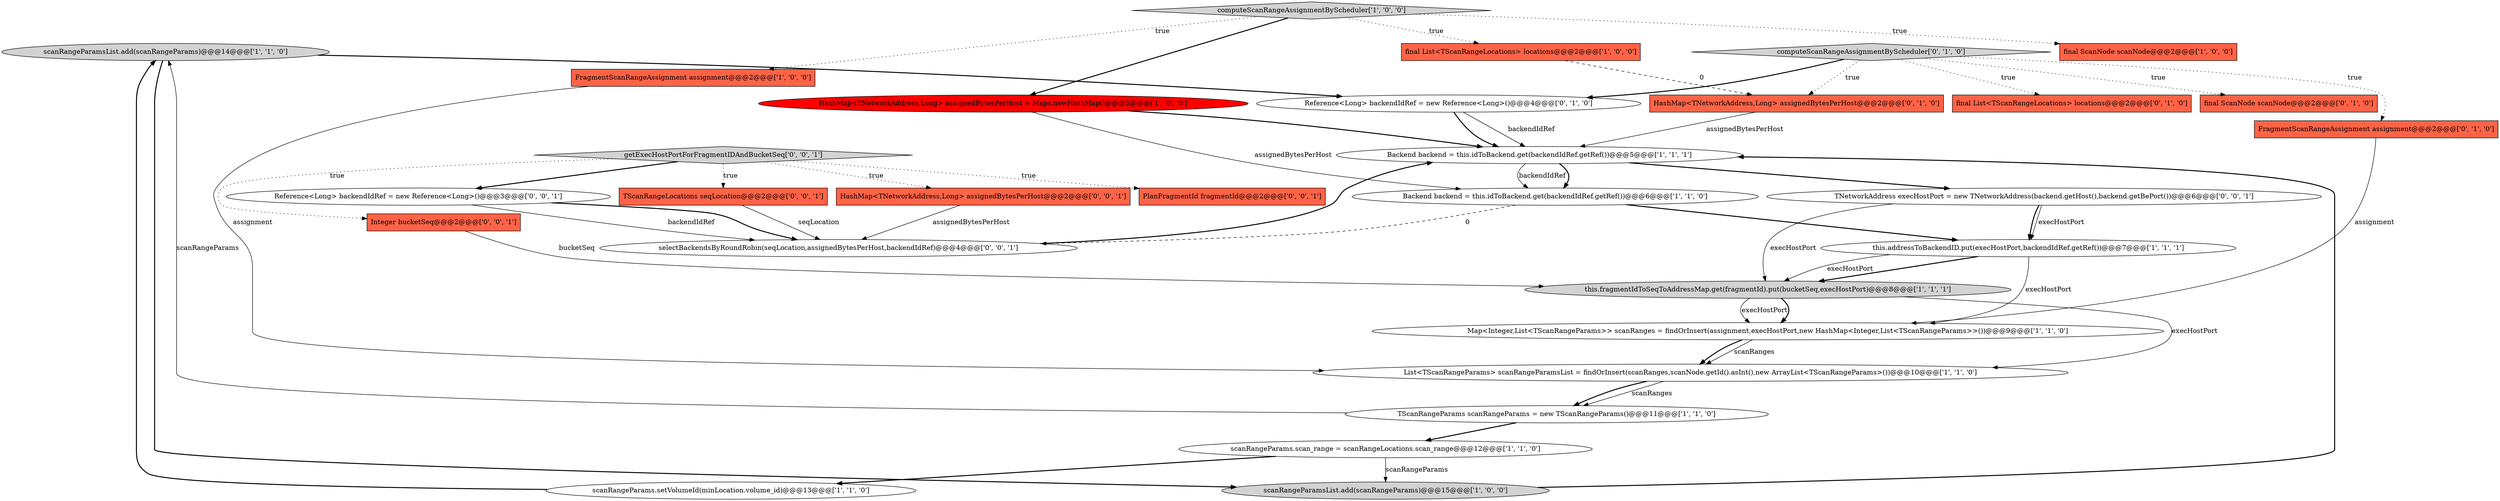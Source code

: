 digraph {
1 [style = filled, label = "scanRangeParamsList.add(scanRangeParams)@@@14@@@['1', '1', '0']", fillcolor = lightgray, shape = ellipse image = "AAA0AAABBB1BBB"];
10 [style = filled, label = "final ScanNode scanNode@@@2@@@['1', '0', '0']", fillcolor = tomato, shape = box image = "AAA0AAABBB1BBB"];
16 [style = filled, label = "FragmentScanRangeAssignment assignment@@@2@@@['0', '1', '0']", fillcolor = tomato, shape = box image = "AAA0AAABBB2BBB"];
14 [style = filled, label = "final List<TScanRangeLocations> locations@@@2@@@['1', '0', '0']", fillcolor = tomato, shape = box image = "AAA1AAABBB1BBB"];
27 [style = filled, label = "Integer bucketSeq@@@2@@@['0', '0', '1']", fillcolor = tomato, shape = box image = "AAA0AAABBB3BBB"];
6 [style = filled, label = "this.addressToBackendID.put(execHostPort,backendIdRef.getRef())@@@7@@@['1', '1', '1']", fillcolor = white, shape = ellipse image = "AAA0AAABBB1BBB"];
3 [style = filled, label = "Backend backend = this.idToBackend.get(backendIdRef.getRef())@@@5@@@['1', '1', '1']", fillcolor = white, shape = ellipse image = "AAA0AAABBB1BBB"];
19 [style = filled, label = "final List<TScanRangeLocations> locations@@@2@@@['0', '1', '0']", fillcolor = tomato, shape = box image = "AAA0AAABBB2BBB"];
22 [style = filled, label = "selectBackendsByRoundRobin(seqLocation,assignedBytesPerHost,backendIdRef)@@@4@@@['0', '0', '1']", fillcolor = white, shape = ellipse image = "AAA0AAABBB3BBB"];
0 [style = filled, label = "TScanRangeParams scanRangeParams = new TScanRangeParams()@@@11@@@['1', '1', '0']", fillcolor = white, shape = ellipse image = "AAA0AAABBB1BBB"];
23 [style = filled, label = "TNetworkAddress execHostPort = new TNetworkAddress(backend.getHost(),backend.getBePort())@@@6@@@['0', '0', '1']", fillcolor = white, shape = ellipse image = "AAA0AAABBB3BBB"];
28 [style = filled, label = "PlanFragmentId fragmentId@@@2@@@['0', '0', '1']", fillcolor = tomato, shape = box image = "AAA0AAABBB3BBB"];
24 [style = filled, label = "Reference<Long> backendIdRef = new Reference<Long>()@@@3@@@['0', '0', '1']", fillcolor = white, shape = ellipse image = "AAA0AAABBB3BBB"];
13 [style = filled, label = "computeScanRangeAssignmentByScheduler['1', '0', '0']", fillcolor = lightgray, shape = diamond image = "AAA0AAABBB1BBB"];
26 [style = filled, label = "getExecHostPortForFragmentIDAndBucketSeq['0', '0', '1']", fillcolor = lightgray, shape = diamond image = "AAA0AAABBB3BBB"];
4 [style = filled, label = "Backend backend = this.idToBackend.get(backendIdRef.getRef())@@@6@@@['1', '1', '0']", fillcolor = white, shape = ellipse image = "AAA0AAABBB1BBB"];
18 [style = filled, label = "final ScanNode scanNode@@@2@@@['0', '1', '0']", fillcolor = tomato, shape = box image = "AAA0AAABBB2BBB"];
25 [style = filled, label = "TScanRangeLocations seqLocation@@@2@@@['0', '0', '1']", fillcolor = tomato, shape = box image = "AAA0AAABBB3BBB"];
20 [style = filled, label = "HashMap<TNetworkAddress,Long> assignedBytesPerHost@@@2@@@['0', '1', '0']", fillcolor = tomato, shape = box image = "AAA1AAABBB2BBB"];
2 [style = filled, label = "List<TScanRangeParams> scanRangeParamsList = findOrInsert(scanRanges,scanNode.getId().asInt(),new ArrayList<TScanRangeParams>())@@@10@@@['1', '1', '0']", fillcolor = white, shape = ellipse image = "AAA0AAABBB1BBB"];
7 [style = filled, label = "scanRangeParams.setVolumeId(minLocation.volume_id)@@@13@@@['1', '1', '0']", fillcolor = white, shape = ellipse image = "AAA0AAABBB1BBB"];
11 [style = filled, label = "HashMap<TNetworkAddress,Long> assignedBytesPerHost = Maps.newHashMap()@@@3@@@['1', '0', '0']", fillcolor = red, shape = ellipse image = "AAA1AAABBB1BBB"];
5 [style = filled, label = "FragmentScanRangeAssignment assignment@@@2@@@['1', '0', '0']", fillcolor = tomato, shape = box image = "AAA0AAABBB1BBB"];
29 [style = filled, label = "HashMap<TNetworkAddress,Long> assignedBytesPerHost@@@2@@@['0', '0', '1']", fillcolor = tomato, shape = box image = "AAA0AAABBB3BBB"];
9 [style = filled, label = "scanRangeParams.scan_range = scanRangeLocations.scan_range@@@12@@@['1', '1', '0']", fillcolor = white, shape = ellipse image = "AAA0AAABBB1BBB"];
21 [style = filled, label = "Reference<Long> backendIdRef = new Reference<Long>()@@@4@@@['0', '1', '0']", fillcolor = white, shape = ellipse image = "AAA0AAABBB2BBB"];
17 [style = filled, label = "computeScanRangeAssignmentByScheduler['0', '1', '0']", fillcolor = lightgray, shape = diamond image = "AAA0AAABBB2BBB"];
15 [style = filled, label = "this.fragmentIdToSeqToAddressMap.get(fragmentId).put(bucketSeq,execHostPort)@@@8@@@['1', '1', '1']", fillcolor = lightgray, shape = ellipse image = "AAA0AAABBB1BBB"];
8 [style = filled, label = "scanRangeParamsList.add(scanRangeParams)@@@15@@@['1', '0', '0']", fillcolor = lightgray, shape = ellipse image = "AAA0AAABBB1BBB"];
12 [style = filled, label = "Map<Integer,List<TScanRangeParams>> scanRanges = findOrInsert(assignment,execHostPort,new HashMap<Integer,List<TScanRangeParams>>())@@@9@@@['1', '1', '0']", fillcolor = white, shape = ellipse image = "AAA0AAABBB1BBB"];
17->20 [style = dotted, label="true"];
21->3 [style = solid, label="backendIdRef"];
0->9 [style = bold, label=""];
7->1 [style = bold, label=""];
1->8 [style = bold, label=""];
17->18 [style = dotted, label="true"];
24->22 [style = solid, label="backendIdRef"];
4->6 [style = bold, label=""];
26->25 [style = dotted, label="true"];
26->27 [style = dotted, label="true"];
9->8 [style = solid, label="scanRangeParams"];
29->22 [style = solid, label="assignedBytesPerHost"];
8->3 [style = bold, label=""];
27->15 [style = solid, label="bucketSeq"];
14->20 [style = dashed, label="0"];
2->0 [style = solid, label="scanRanges"];
13->5 [style = dotted, label="true"];
4->22 [style = dashed, label="0"];
9->7 [style = bold, label=""];
6->12 [style = solid, label="execHostPort"];
24->22 [style = bold, label=""];
26->24 [style = bold, label=""];
0->1 [style = solid, label="scanRangeParams"];
3->4 [style = bold, label=""];
12->2 [style = solid, label="scanRanges"];
15->12 [style = solid, label="execHostPort"];
13->11 [style = bold, label=""];
6->15 [style = bold, label=""];
13->10 [style = dotted, label="true"];
17->16 [style = dotted, label="true"];
22->3 [style = bold, label=""];
12->2 [style = bold, label=""];
3->23 [style = bold, label=""];
2->0 [style = bold, label=""];
25->22 [style = solid, label="seqLocation"];
16->12 [style = solid, label="assignment"];
6->15 [style = solid, label="execHostPort"];
23->6 [style = solid, label="execHostPort"];
11->3 [style = bold, label=""];
1->21 [style = bold, label=""];
26->28 [style = dotted, label="true"];
15->2 [style = solid, label="execHostPort"];
23->6 [style = bold, label=""];
17->19 [style = dotted, label="true"];
11->4 [style = solid, label="assignedBytesPerHost"];
26->29 [style = dotted, label="true"];
15->12 [style = bold, label=""];
20->3 [style = solid, label="assignedBytesPerHost"];
23->15 [style = solid, label="execHostPort"];
3->4 [style = solid, label="backendIdRef"];
5->2 [style = solid, label="assignment"];
13->14 [style = dotted, label="true"];
17->21 [style = bold, label=""];
21->3 [style = bold, label=""];
}
